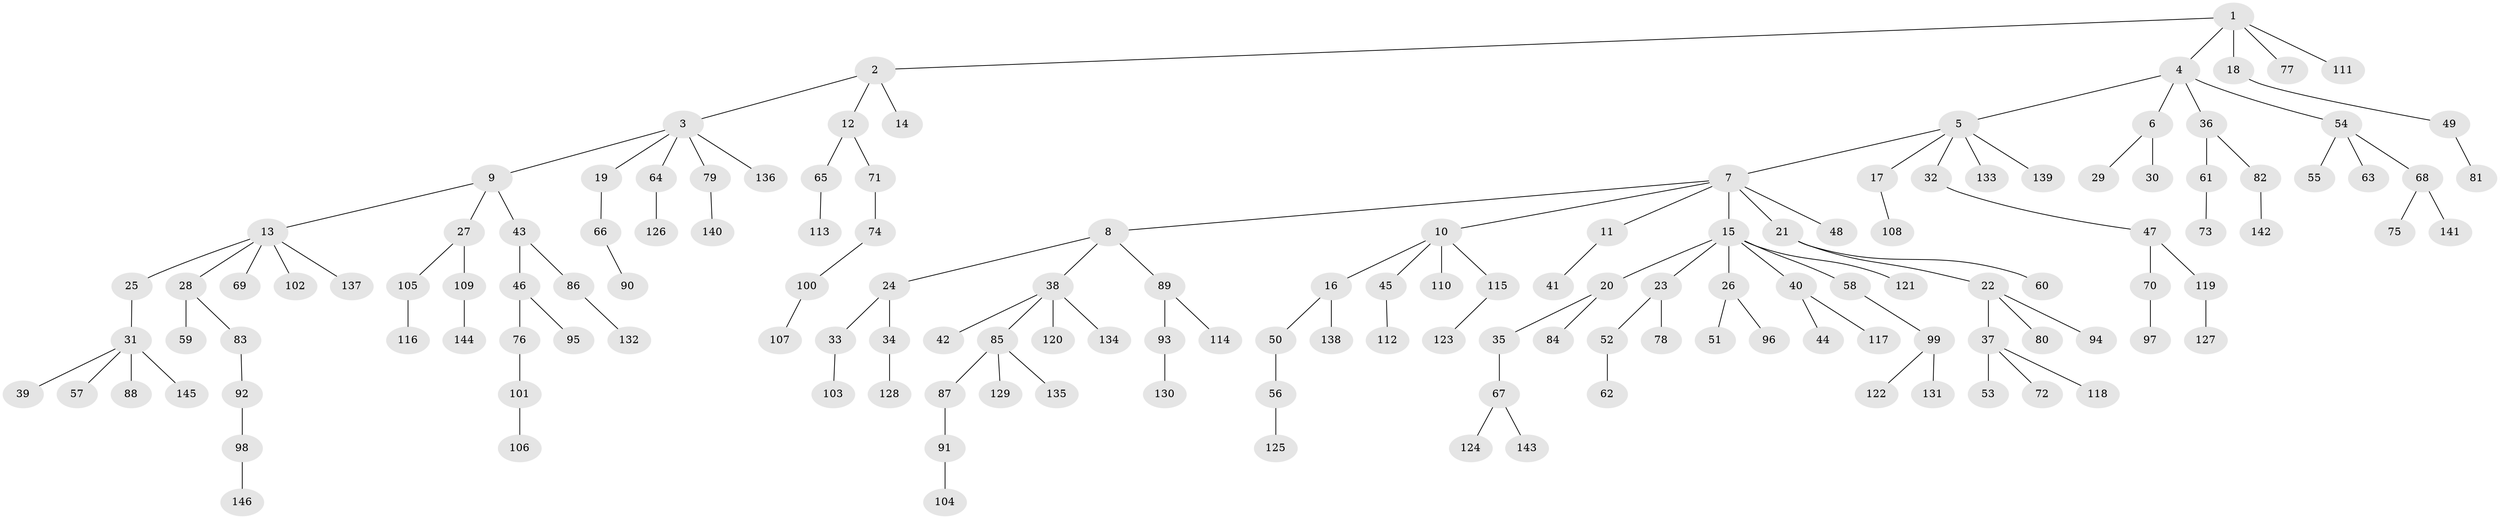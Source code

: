 // coarse degree distribution, {2: 0.16091954022988506, 1: 0.7011494252873564, 5: 0.022988505747126436, 4: 0.034482758620689655, 3: 0.04597701149425287, 33: 0.011494252873563218, 10: 0.011494252873563218, 6: 0.011494252873563218}
// Generated by graph-tools (version 1.1) at 2025/57/03/04/25 21:57:06]
// undirected, 146 vertices, 145 edges
graph export_dot {
graph [start="1"]
  node [color=gray90,style=filled];
  1;
  2;
  3;
  4;
  5;
  6;
  7;
  8;
  9;
  10;
  11;
  12;
  13;
  14;
  15;
  16;
  17;
  18;
  19;
  20;
  21;
  22;
  23;
  24;
  25;
  26;
  27;
  28;
  29;
  30;
  31;
  32;
  33;
  34;
  35;
  36;
  37;
  38;
  39;
  40;
  41;
  42;
  43;
  44;
  45;
  46;
  47;
  48;
  49;
  50;
  51;
  52;
  53;
  54;
  55;
  56;
  57;
  58;
  59;
  60;
  61;
  62;
  63;
  64;
  65;
  66;
  67;
  68;
  69;
  70;
  71;
  72;
  73;
  74;
  75;
  76;
  77;
  78;
  79;
  80;
  81;
  82;
  83;
  84;
  85;
  86;
  87;
  88;
  89;
  90;
  91;
  92;
  93;
  94;
  95;
  96;
  97;
  98;
  99;
  100;
  101;
  102;
  103;
  104;
  105;
  106;
  107;
  108;
  109;
  110;
  111;
  112;
  113;
  114;
  115;
  116;
  117;
  118;
  119;
  120;
  121;
  122;
  123;
  124;
  125;
  126;
  127;
  128;
  129;
  130;
  131;
  132;
  133;
  134;
  135;
  136;
  137;
  138;
  139;
  140;
  141;
  142;
  143;
  144;
  145;
  146;
  1 -- 2;
  1 -- 4;
  1 -- 18;
  1 -- 77;
  1 -- 111;
  2 -- 3;
  2 -- 12;
  2 -- 14;
  3 -- 9;
  3 -- 19;
  3 -- 64;
  3 -- 79;
  3 -- 136;
  4 -- 5;
  4 -- 6;
  4 -- 36;
  4 -- 54;
  5 -- 7;
  5 -- 17;
  5 -- 32;
  5 -- 133;
  5 -- 139;
  6 -- 29;
  6 -- 30;
  7 -- 8;
  7 -- 10;
  7 -- 11;
  7 -- 15;
  7 -- 21;
  7 -- 48;
  8 -- 24;
  8 -- 38;
  8 -- 89;
  9 -- 13;
  9 -- 27;
  9 -- 43;
  10 -- 16;
  10 -- 45;
  10 -- 110;
  10 -- 115;
  11 -- 41;
  12 -- 65;
  12 -- 71;
  13 -- 25;
  13 -- 28;
  13 -- 69;
  13 -- 102;
  13 -- 137;
  15 -- 20;
  15 -- 23;
  15 -- 26;
  15 -- 40;
  15 -- 58;
  15 -- 121;
  16 -- 50;
  16 -- 138;
  17 -- 108;
  18 -- 49;
  19 -- 66;
  20 -- 35;
  20 -- 84;
  21 -- 22;
  21 -- 60;
  22 -- 37;
  22 -- 80;
  22 -- 94;
  23 -- 52;
  23 -- 78;
  24 -- 33;
  24 -- 34;
  25 -- 31;
  26 -- 51;
  26 -- 96;
  27 -- 105;
  27 -- 109;
  28 -- 59;
  28 -- 83;
  31 -- 39;
  31 -- 57;
  31 -- 88;
  31 -- 145;
  32 -- 47;
  33 -- 103;
  34 -- 128;
  35 -- 67;
  36 -- 61;
  36 -- 82;
  37 -- 53;
  37 -- 72;
  37 -- 118;
  38 -- 42;
  38 -- 85;
  38 -- 120;
  38 -- 134;
  40 -- 44;
  40 -- 117;
  43 -- 46;
  43 -- 86;
  45 -- 112;
  46 -- 76;
  46 -- 95;
  47 -- 70;
  47 -- 119;
  49 -- 81;
  50 -- 56;
  52 -- 62;
  54 -- 55;
  54 -- 63;
  54 -- 68;
  56 -- 125;
  58 -- 99;
  61 -- 73;
  64 -- 126;
  65 -- 113;
  66 -- 90;
  67 -- 124;
  67 -- 143;
  68 -- 75;
  68 -- 141;
  70 -- 97;
  71 -- 74;
  74 -- 100;
  76 -- 101;
  79 -- 140;
  82 -- 142;
  83 -- 92;
  85 -- 87;
  85 -- 129;
  85 -- 135;
  86 -- 132;
  87 -- 91;
  89 -- 93;
  89 -- 114;
  91 -- 104;
  92 -- 98;
  93 -- 130;
  98 -- 146;
  99 -- 122;
  99 -- 131;
  100 -- 107;
  101 -- 106;
  105 -- 116;
  109 -- 144;
  115 -- 123;
  119 -- 127;
}
